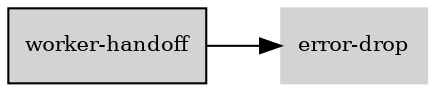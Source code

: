 digraph "worker_handoff_subgraph" {
  rankdir=LR;
  node [shape=box, style=filled, fontsize=10, color=lightgray, fontcolor=black, fillcolor=lightgray];
  "worker-handoff" [color=black, fontcolor=black, fillcolor=lightgray];
  edge [fontsize=8];
  "worker-handoff" -> "error-drop";
}
